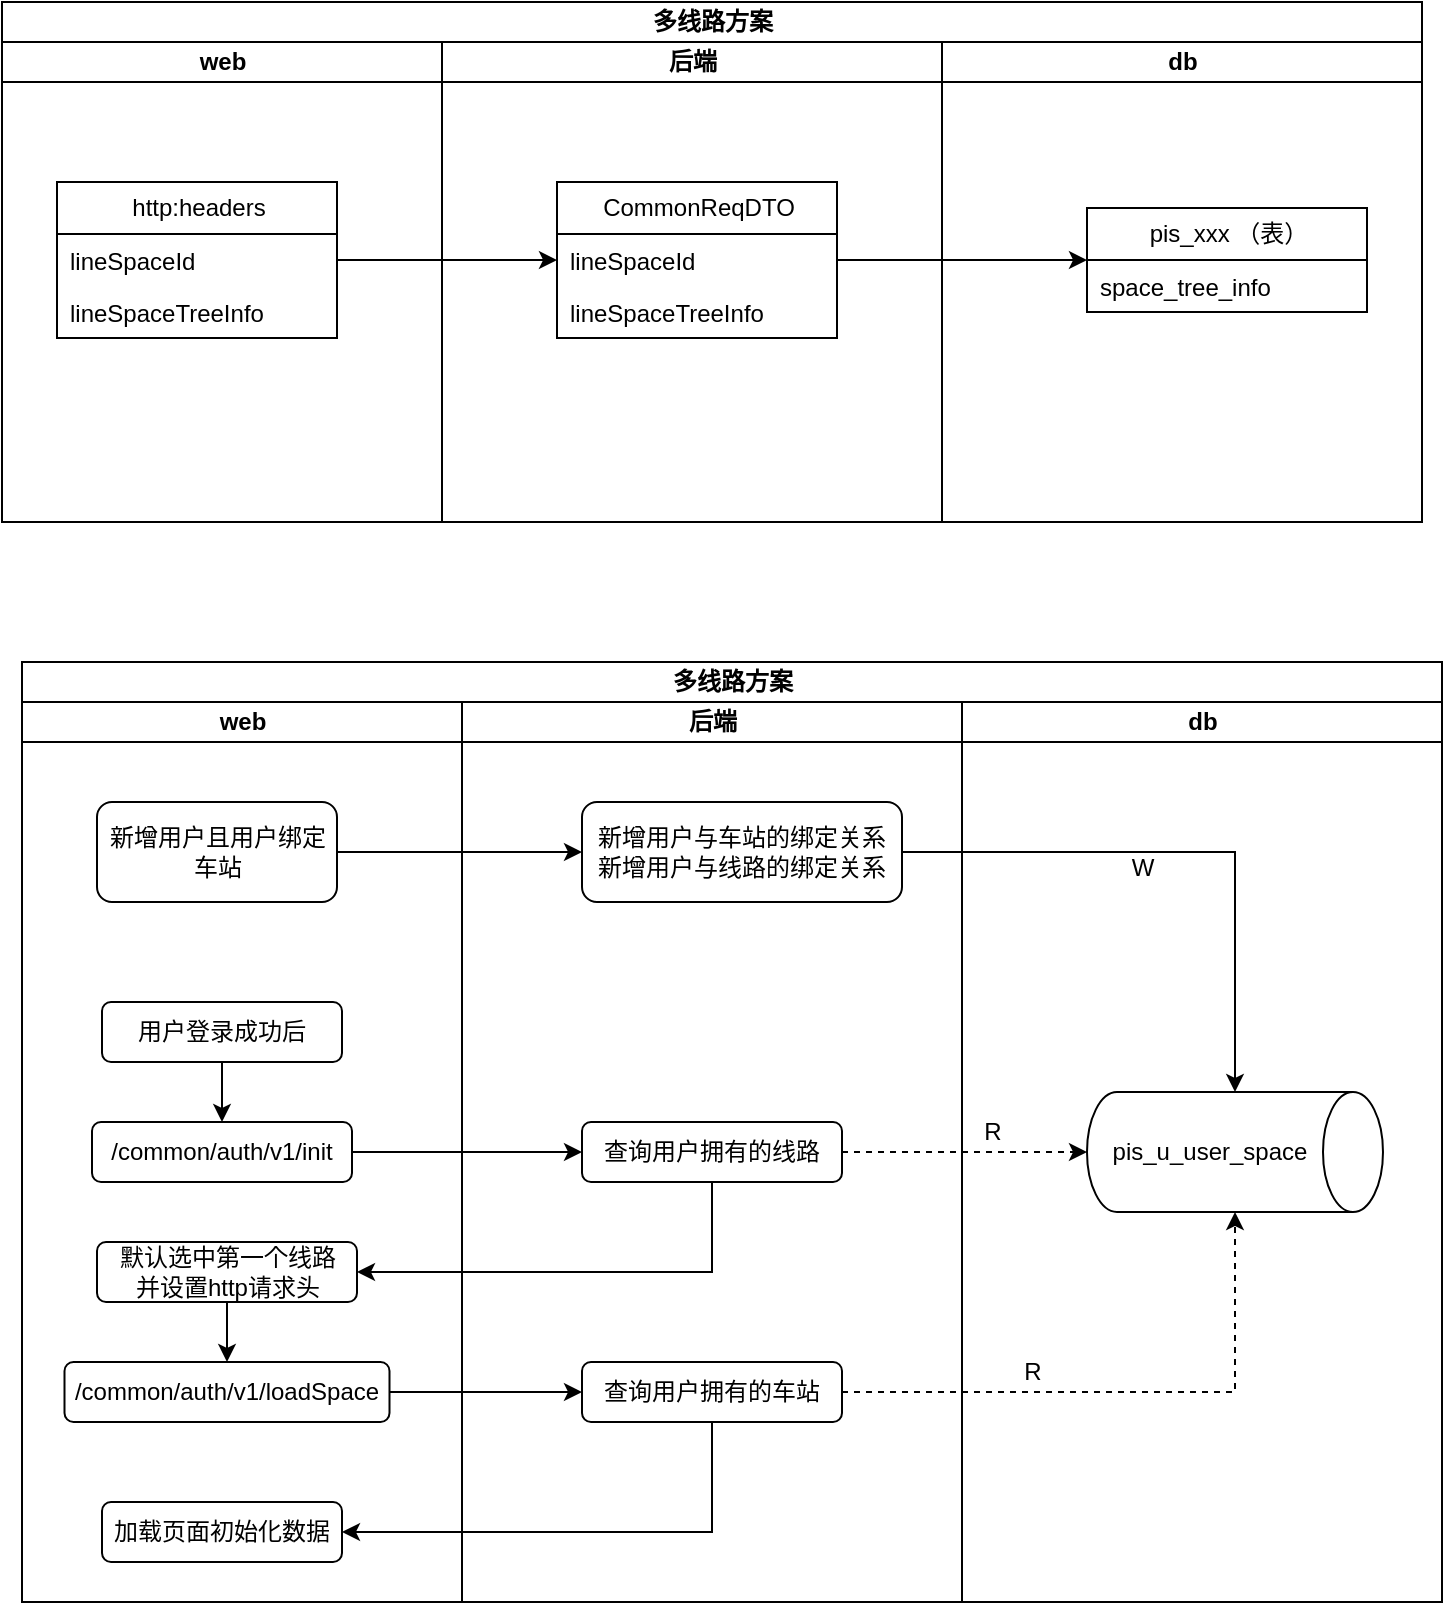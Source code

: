 <mxfile version="21.6.2" type="github">
  <diagram name="第 1 页" id="Xq3d0L52RCsx1Q385hBf">
    <mxGraphModel dx="1164" dy="623" grid="1" gridSize="10" guides="1" tooltips="1" connect="1" arrows="1" fold="1" page="1" pageScale="1" pageWidth="827" pageHeight="1169" math="0" shadow="0">
      <root>
        <mxCell id="0" />
        <mxCell id="1" parent="0" />
        <mxCell id="KWpZ67wGo38L-8z_xqLU-10" value="多线路方案" style="swimlane;childLayout=stackLayout;resizeParent=1;resizeParentMax=0;startSize=20;html=1;" vertex="1" parent="1">
          <mxGeometry x="80" y="190" width="710" height="260" as="geometry" />
        </mxCell>
        <mxCell id="KWpZ67wGo38L-8z_xqLU-11" value="web" style="swimlane;startSize=20;html=1;" vertex="1" parent="KWpZ67wGo38L-8z_xqLU-10">
          <mxGeometry y="20" width="220" height="240" as="geometry" />
        </mxCell>
        <mxCell id="KWpZ67wGo38L-8z_xqLU-18" value="http:headers" style="swimlane;fontStyle=0;childLayout=stackLayout;horizontal=1;startSize=26;fillColor=none;horizontalStack=0;resizeParent=1;resizeParentMax=0;resizeLast=0;collapsible=1;marginBottom=0;html=1;" vertex="1" parent="KWpZ67wGo38L-8z_xqLU-11">
          <mxGeometry x="27.5" y="70" width="140" height="78" as="geometry" />
        </mxCell>
        <mxCell id="KWpZ67wGo38L-8z_xqLU-19" value="lineSpaceId" style="text;strokeColor=none;fillColor=none;align=left;verticalAlign=top;spacingLeft=4;spacingRight=4;overflow=hidden;rotatable=0;points=[[0,0.5],[1,0.5]];portConstraint=eastwest;whiteSpace=wrap;html=1;" vertex="1" parent="KWpZ67wGo38L-8z_xqLU-18">
          <mxGeometry y="26" width="140" height="26" as="geometry" />
        </mxCell>
        <mxCell id="KWpZ67wGo38L-8z_xqLU-20" value="lineSpaceTreeInfo" style="text;strokeColor=none;fillColor=none;align=left;verticalAlign=top;spacingLeft=4;spacingRight=4;overflow=hidden;rotatable=0;points=[[0,0.5],[1,0.5]];portConstraint=eastwest;whiteSpace=wrap;html=1;" vertex="1" parent="KWpZ67wGo38L-8z_xqLU-18">
          <mxGeometry y="52" width="140" height="26" as="geometry" />
        </mxCell>
        <mxCell id="KWpZ67wGo38L-8z_xqLU-25" style="edgeStyle=orthogonalEdgeStyle;rounded=0;orthogonalLoop=1;jettySize=auto;html=1;exitX=1;exitY=0.5;exitDx=0;exitDy=0;" edge="1" parent="KWpZ67wGo38L-8z_xqLU-10" source="KWpZ67wGo38L-8z_xqLU-19" target="KWpZ67wGo38L-8z_xqLU-23">
          <mxGeometry relative="1" as="geometry" />
        </mxCell>
        <mxCell id="KWpZ67wGo38L-8z_xqLU-29" style="edgeStyle=orthogonalEdgeStyle;rounded=0;orthogonalLoop=1;jettySize=auto;html=1;exitX=1;exitY=0.5;exitDx=0;exitDy=0;entryX=0;entryY=0.5;entryDx=0;entryDy=0;" edge="1" parent="KWpZ67wGo38L-8z_xqLU-10" source="KWpZ67wGo38L-8z_xqLU-23" target="KWpZ67wGo38L-8z_xqLU-26">
          <mxGeometry relative="1" as="geometry" />
        </mxCell>
        <mxCell id="KWpZ67wGo38L-8z_xqLU-12" value="后端" style="swimlane;startSize=20;html=1;" vertex="1" parent="KWpZ67wGo38L-8z_xqLU-10">
          <mxGeometry x="220" y="20" width="250" height="240" as="geometry" />
        </mxCell>
        <mxCell id="KWpZ67wGo38L-8z_xqLU-22" value="CommonReqDTO" style="swimlane;fontStyle=0;childLayout=stackLayout;horizontal=1;startSize=26;fillColor=none;horizontalStack=0;resizeParent=1;resizeParentMax=0;resizeLast=0;collapsible=1;marginBottom=0;html=1;" vertex="1" parent="KWpZ67wGo38L-8z_xqLU-12">
          <mxGeometry x="57.5" y="70" width="140" height="78" as="geometry" />
        </mxCell>
        <mxCell id="KWpZ67wGo38L-8z_xqLU-23" value="lineSpaceId" style="text;strokeColor=none;fillColor=none;align=left;verticalAlign=top;spacingLeft=4;spacingRight=4;overflow=hidden;rotatable=0;points=[[0,0.5],[1,0.5]];portConstraint=eastwest;whiteSpace=wrap;html=1;" vertex="1" parent="KWpZ67wGo38L-8z_xqLU-22">
          <mxGeometry y="26" width="140" height="26" as="geometry" />
        </mxCell>
        <mxCell id="KWpZ67wGo38L-8z_xqLU-24" value="lineSpaceTreeInfo" style="text;strokeColor=none;fillColor=none;align=left;verticalAlign=top;spacingLeft=4;spacingRight=4;overflow=hidden;rotatable=0;points=[[0,0.5],[1,0.5]];portConstraint=eastwest;whiteSpace=wrap;html=1;" vertex="1" parent="KWpZ67wGo38L-8z_xqLU-22">
          <mxGeometry y="52" width="140" height="26" as="geometry" />
        </mxCell>
        <mxCell id="KWpZ67wGo38L-8z_xqLU-13" value="db" style="swimlane;startSize=20;html=1;" vertex="1" parent="KWpZ67wGo38L-8z_xqLU-10">
          <mxGeometry x="470" y="20" width="240" height="240" as="geometry" />
        </mxCell>
        <mxCell id="KWpZ67wGo38L-8z_xqLU-26" value="pis_xxx （表）" style="swimlane;fontStyle=0;childLayout=stackLayout;horizontal=1;startSize=26;fillColor=none;horizontalStack=0;resizeParent=1;resizeParentMax=0;resizeLast=0;collapsible=1;marginBottom=0;html=1;" vertex="1" parent="KWpZ67wGo38L-8z_xqLU-13">
          <mxGeometry x="72.5" y="83" width="140" height="52" as="geometry" />
        </mxCell>
        <mxCell id="KWpZ67wGo38L-8z_xqLU-28" value="space_tree_info" style="text;strokeColor=none;fillColor=none;align=left;verticalAlign=top;spacingLeft=4;spacingRight=4;overflow=hidden;rotatable=0;points=[[0,0.5],[1,0.5]];portConstraint=eastwest;whiteSpace=wrap;html=1;" vertex="1" parent="KWpZ67wGo38L-8z_xqLU-26">
          <mxGeometry y="26" width="140" height="26" as="geometry" />
        </mxCell>
        <mxCell id="KWpZ67wGo38L-8z_xqLU-47" value="多线路方案" style="swimlane;childLayout=stackLayout;resizeParent=1;resizeParentMax=0;startSize=20;html=1;" vertex="1" parent="1">
          <mxGeometry x="90" y="520" width="710" height="470" as="geometry" />
        </mxCell>
        <mxCell id="KWpZ67wGo38L-8z_xqLU-48" value="web" style="swimlane;startSize=20;html=1;" vertex="1" parent="KWpZ67wGo38L-8z_xqLU-47">
          <mxGeometry y="20" width="220" height="450" as="geometry" />
        </mxCell>
        <mxCell id="KWpZ67wGo38L-8z_xqLU-61" value="新增用户且用户绑定车站" style="rounded=1;whiteSpace=wrap;html=1;" vertex="1" parent="KWpZ67wGo38L-8z_xqLU-48">
          <mxGeometry x="37.5" y="50" width="120" height="50" as="geometry" />
        </mxCell>
        <mxCell id="KWpZ67wGo38L-8z_xqLU-90" style="edgeStyle=orthogonalEdgeStyle;rounded=0;orthogonalLoop=1;jettySize=auto;html=1;exitX=0.5;exitY=1;exitDx=0;exitDy=0;entryX=0.5;entryY=0;entryDx=0;entryDy=0;fontFamily=Helvetica;fontSize=12;fontColor=default;" edge="1" parent="KWpZ67wGo38L-8z_xqLU-48" source="KWpZ67wGo38L-8z_xqLU-69" target="KWpZ67wGo38L-8z_xqLU-70">
          <mxGeometry relative="1" as="geometry" />
        </mxCell>
        <mxCell id="KWpZ67wGo38L-8z_xqLU-69" value="用户登录成功后" style="rounded=1;whiteSpace=wrap;html=1;strokeColor=default;fontFamily=Helvetica;fontSize=12;fontColor=default;fillColor=default;" vertex="1" parent="KWpZ67wGo38L-8z_xqLU-48">
          <mxGeometry x="40" y="150" width="120" height="30" as="geometry" />
        </mxCell>
        <mxCell id="KWpZ67wGo38L-8z_xqLU-70" value="/common/auth/v1/init" style="rounded=1;whiteSpace=wrap;html=1;strokeColor=default;fontFamily=Helvetica;fontSize=12;fontColor=default;fillColor=default;" vertex="1" parent="KWpZ67wGo38L-8z_xqLU-48">
          <mxGeometry x="35" y="210" width="130" height="30" as="geometry" />
        </mxCell>
        <mxCell id="KWpZ67wGo38L-8z_xqLU-88" value="/common/auth/v1/loadSpace" style="rounded=1;whiteSpace=wrap;html=1;strokeColor=default;fontFamily=Helvetica;fontSize=12;fontColor=default;fillColor=default;" vertex="1" parent="KWpZ67wGo38L-8z_xqLU-48">
          <mxGeometry x="21.25" y="330" width="162.5" height="30" as="geometry" />
        </mxCell>
        <mxCell id="KWpZ67wGo38L-8z_xqLU-93" style="edgeStyle=orthogonalEdgeStyle;rounded=0;orthogonalLoop=1;jettySize=auto;html=1;exitX=0.5;exitY=1;exitDx=0;exitDy=0;entryX=0.5;entryY=0;entryDx=0;entryDy=0;fontFamily=Helvetica;fontSize=12;fontColor=default;" edge="1" parent="KWpZ67wGo38L-8z_xqLU-48" source="KWpZ67wGo38L-8z_xqLU-89" target="KWpZ67wGo38L-8z_xqLU-88">
          <mxGeometry relative="1" as="geometry" />
        </mxCell>
        <mxCell id="KWpZ67wGo38L-8z_xqLU-89" value="默认选中第一个线路&lt;br&gt;并设置http请求头" style="rounded=1;whiteSpace=wrap;html=1;strokeColor=default;fontFamily=Helvetica;fontSize=12;fontColor=default;fillColor=default;" vertex="1" parent="KWpZ67wGo38L-8z_xqLU-48">
          <mxGeometry x="37.5" y="270" width="130" height="30" as="geometry" />
        </mxCell>
        <mxCell id="KWpZ67wGo38L-8z_xqLU-119" value="加载页面初始化数据" style="rounded=1;whiteSpace=wrap;html=1;strokeColor=default;fontFamily=Helvetica;fontSize=12;fontColor=default;fillColor=default;" vertex="1" parent="KWpZ67wGo38L-8z_xqLU-48">
          <mxGeometry x="40" y="400" width="120" height="30" as="geometry" />
        </mxCell>
        <mxCell id="KWpZ67wGo38L-8z_xqLU-54" value="后端" style="swimlane;startSize=20;html=1;" vertex="1" parent="KWpZ67wGo38L-8z_xqLU-47">
          <mxGeometry x="220" y="20" width="250" height="450" as="geometry" />
        </mxCell>
        <mxCell id="KWpZ67wGo38L-8z_xqLU-62" value="新增用户与车站的绑定关系&lt;br&gt;新增用户与线路的绑定关系" style="rounded=1;whiteSpace=wrap;html=1;" vertex="1" parent="KWpZ67wGo38L-8z_xqLU-54">
          <mxGeometry x="60" y="50" width="160" height="50" as="geometry" />
        </mxCell>
        <mxCell id="KWpZ67wGo38L-8z_xqLU-84" value="查询用户拥有的线路" style="rounded=1;whiteSpace=wrap;html=1;strokeColor=default;fontFamily=Helvetica;fontSize=12;fontColor=default;fillColor=default;" vertex="1" parent="KWpZ67wGo38L-8z_xqLU-54">
          <mxGeometry x="60" y="210" width="130" height="30" as="geometry" />
        </mxCell>
        <mxCell id="KWpZ67wGo38L-8z_xqLU-94" value="查询用户拥有的车站" style="rounded=1;whiteSpace=wrap;html=1;strokeColor=default;fontFamily=Helvetica;fontSize=12;fontColor=default;fillColor=default;" vertex="1" parent="KWpZ67wGo38L-8z_xqLU-54">
          <mxGeometry x="60" y="330" width="130" height="30" as="geometry" />
        </mxCell>
        <mxCell id="KWpZ67wGo38L-8z_xqLU-58" value="db" style="swimlane;startSize=20;html=1;" vertex="1" parent="KWpZ67wGo38L-8z_xqLU-47">
          <mxGeometry x="470" y="20" width="240" height="450" as="geometry" />
        </mxCell>
        <mxCell id="KWpZ67wGo38L-8z_xqLU-67" value="pis_u_user_space" style="shape=cylinder3;whiteSpace=wrap;html=1;boundedLbl=1;backgroundOutline=1;size=15;strokeColor=default;fontFamily=Helvetica;fontSize=12;fontColor=default;fillColor=default;direction=south;" vertex="1" parent="KWpZ67wGo38L-8z_xqLU-58">
          <mxGeometry x="62.5" y="195" width="148" height="60" as="geometry" />
        </mxCell>
        <mxCell id="KWpZ67wGo38L-8z_xqLU-122" value="R" style="text;html=1;align=center;verticalAlign=middle;resizable=0;points=[];autosize=1;strokeColor=none;fillColor=none;fontSize=12;fontFamily=Helvetica;fontColor=default;" vertex="1" parent="KWpZ67wGo38L-8z_xqLU-58">
          <mxGeometry y="200" width="30" height="30" as="geometry" />
        </mxCell>
        <mxCell id="KWpZ67wGo38L-8z_xqLU-148" value="R" style="text;html=1;align=center;verticalAlign=middle;resizable=0;points=[];autosize=1;strokeColor=none;fillColor=none;fontSize=12;fontFamily=Helvetica;fontColor=default;" vertex="1" parent="KWpZ67wGo38L-8z_xqLU-58">
          <mxGeometry x="20" y="320" width="30" height="30" as="geometry" />
        </mxCell>
        <mxCell id="KWpZ67wGo38L-8z_xqLU-63" style="edgeStyle=orthogonalEdgeStyle;rounded=0;orthogonalLoop=1;jettySize=auto;html=1;exitX=1;exitY=0.5;exitDx=0;exitDy=0;" edge="1" parent="KWpZ67wGo38L-8z_xqLU-47" source="KWpZ67wGo38L-8z_xqLU-61" target="KWpZ67wGo38L-8z_xqLU-62">
          <mxGeometry relative="1" as="geometry" />
        </mxCell>
        <mxCell id="KWpZ67wGo38L-8z_xqLU-68" style="edgeStyle=orthogonalEdgeStyle;rounded=0;orthogonalLoop=1;jettySize=auto;html=1;exitX=1;exitY=0.5;exitDx=0;exitDy=0;fontFamily=Helvetica;fontSize=12;fontColor=default;" edge="1" parent="KWpZ67wGo38L-8z_xqLU-47" source="KWpZ67wGo38L-8z_xqLU-62" target="KWpZ67wGo38L-8z_xqLU-67">
          <mxGeometry relative="1" as="geometry" />
        </mxCell>
        <mxCell id="KWpZ67wGo38L-8z_xqLU-85" style="edgeStyle=orthogonalEdgeStyle;rounded=0;orthogonalLoop=1;jettySize=auto;html=1;exitX=1;exitY=0.5;exitDx=0;exitDy=0;fontFamily=Helvetica;fontSize=12;fontColor=default;" edge="1" parent="KWpZ67wGo38L-8z_xqLU-47" source="KWpZ67wGo38L-8z_xqLU-70" target="KWpZ67wGo38L-8z_xqLU-84">
          <mxGeometry relative="1" as="geometry" />
        </mxCell>
        <mxCell id="KWpZ67wGo38L-8z_xqLU-86" style="edgeStyle=orthogonalEdgeStyle;rounded=0;orthogonalLoop=1;jettySize=auto;html=1;exitX=1;exitY=0.5;exitDx=0;exitDy=0;entryX=0.5;entryY=1;entryDx=0;entryDy=0;entryPerimeter=0;fontFamily=Helvetica;fontSize=12;fontColor=default;dashed=1;" edge="1" parent="KWpZ67wGo38L-8z_xqLU-47" source="KWpZ67wGo38L-8z_xqLU-84" target="KWpZ67wGo38L-8z_xqLU-67">
          <mxGeometry relative="1" as="geometry" />
        </mxCell>
        <mxCell id="KWpZ67wGo38L-8z_xqLU-91" style="edgeStyle=orthogonalEdgeStyle;rounded=0;orthogonalLoop=1;jettySize=auto;html=1;exitX=0.5;exitY=1;exitDx=0;exitDy=0;entryX=1;entryY=0.5;entryDx=0;entryDy=0;fontFamily=Helvetica;fontSize=12;fontColor=default;" edge="1" parent="KWpZ67wGo38L-8z_xqLU-47" source="KWpZ67wGo38L-8z_xqLU-84" target="KWpZ67wGo38L-8z_xqLU-89">
          <mxGeometry relative="1" as="geometry" />
        </mxCell>
        <mxCell id="KWpZ67wGo38L-8z_xqLU-95" style="edgeStyle=orthogonalEdgeStyle;rounded=0;orthogonalLoop=1;jettySize=auto;html=1;exitX=1;exitY=0.5;exitDx=0;exitDy=0;entryX=0;entryY=0.5;entryDx=0;entryDy=0;fontFamily=Helvetica;fontSize=12;fontColor=default;" edge="1" parent="KWpZ67wGo38L-8z_xqLU-47" source="KWpZ67wGo38L-8z_xqLU-88" target="KWpZ67wGo38L-8z_xqLU-94">
          <mxGeometry relative="1" as="geometry" />
        </mxCell>
        <mxCell id="KWpZ67wGo38L-8z_xqLU-96" style="edgeStyle=orthogonalEdgeStyle;rounded=0;orthogonalLoop=1;jettySize=auto;html=1;exitX=1;exitY=0.5;exitDx=0;exitDy=0;entryX=1;entryY=0.5;entryDx=0;entryDy=0;entryPerimeter=0;fontFamily=Helvetica;fontSize=12;fontColor=default;dashed=1;" edge="1" parent="KWpZ67wGo38L-8z_xqLU-47" source="KWpZ67wGo38L-8z_xqLU-94" target="KWpZ67wGo38L-8z_xqLU-67">
          <mxGeometry relative="1" as="geometry" />
        </mxCell>
        <mxCell id="KWpZ67wGo38L-8z_xqLU-120" style="edgeStyle=orthogonalEdgeStyle;rounded=0;orthogonalLoop=1;jettySize=auto;html=1;exitX=0.5;exitY=1;exitDx=0;exitDy=0;entryX=1;entryY=0.5;entryDx=0;entryDy=0;fontFamily=Helvetica;fontSize=12;fontColor=default;" edge="1" parent="KWpZ67wGo38L-8z_xqLU-47" source="KWpZ67wGo38L-8z_xqLU-94" target="KWpZ67wGo38L-8z_xqLU-119">
          <mxGeometry relative="1" as="geometry" />
        </mxCell>
        <mxCell id="KWpZ67wGo38L-8z_xqLU-121" value="W" style="text;html=1;align=center;verticalAlign=middle;resizable=0;points=[];autosize=1;strokeColor=none;fillColor=none;fontSize=12;fontFamily=Helvetica;fontColor=default;" vertex="1" parent="1">
          <mxGeometry x="635" y="608" width="30" height="30" as="geometry" />
        </mxCell>
      </root>
    </mxGraphModel>
  </diagram>
</mxfile>
